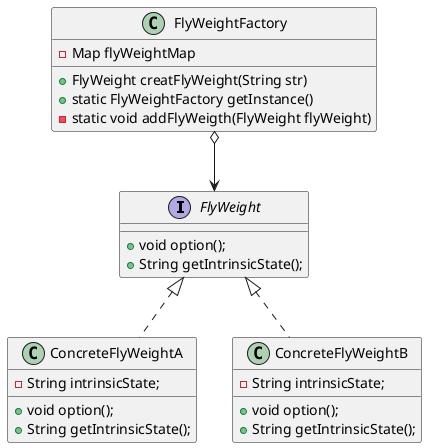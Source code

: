 @startuml
interface FlyWeight {
    +void option();
    +String getIntrinsicState();
}

class ConcreteFlyWeightA{
-String intrinsicState;
    +void option();
    +String getIntrinsicState();
}
class ConcreteFlyWeightB{
-String intrinsicState;
    +void option();
    +String getIntrinsicState();
}

class FlyWeightFactory {
-Map flyWeightMap
+ FlyWeight creatFlyWeight(String str)
+ static FlyWeightFactory getInstance()
- static void addFlyWeigth(FlyWeight flyWeight)
}

FlyWeight <|.. ConcreteFlyWeightA
FlyWeight <|.. ConcreteFlyWeightB
FlyWeightFactory o--> FlyWeight
@enduml